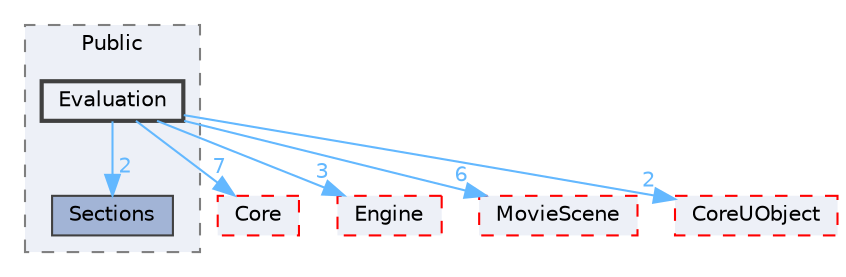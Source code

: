 digraph "Evaluation"
{
 // INTERACTIVE_SVG=YES
 // LATEX_PDF_SIZE
  bgcolor="transparent";
  edge [fontname=Helvetica,fontsize=10,labelfontname=Helvetica,labelfontsize=10];
  node [fontname=Helvetica,fontsize=10,shape=box,height=0.2,width=0.4];
  compound=true
  subgraph clusterdir_9606a937bb9f1f9ce910f742b5960791 {
    graph [ bgcolor="#edf0f7", pencolor="grey50", label="Public", fontname=Helvetica,fontsize=10 style="filled,dashed", URL="dir_9606a937bb9f1f9ce910f742b5960791.html",tooltip=""]
  dir_48dac367fa5b6937d6520dafdd3f5f85 [label="Sections", fillcolor="#a2b4d6", color="grey25", style="filled", URL="dir_48dac367fa5b6937d6520dafdd3f5f85.html",tooltip=""];
  dir_1c29f483a753824836cc6c008ea8a76c [label="Evaluation", fillcolor="#edf0f7", color="grey25", style="filled,bold", URL="dir_1c29f483a753824836cc6c008ea8a76c.html",tooltip=""];
  }
  dir_0e6cddcc9caa1238c7f3774224afaa45 [label="Core", fillcolor="#edf0f7", color="red", style="filled,dashed", URL="dir_0e6cddcc9caa1238c7f3774224afaa45.html",tooltip=""];
  dir_fdf6aa5c3cf3805bb958134448d60562 [label="Engine", fillcolor="#edf0f7", color="red", style="filled,dashed", URL="dir_fdf6aa5c3cf3805bb958134448d60562.html",tooltip=""];
  dir_ed1388184b1cf3e774c585122fc72079 [label="MovieScene", fillcolor="#edf0f7", color="red", style="filled,dashed", URL="dir_ed1388184b1cf3e774c585122fc72079.html",tooltip=""];
  dir_4c499e5e32e2b4479ad7e552df73eeae [label="CoreUObject", fillcolor="#edf0f7", color="red", style="filled,dashed", URL="dir_4c499e5e32e2b4479ad7e552df73eeae.html",tooltip=""];
  dir_1c29f483a753824836cc6c008ea8a76c->dir_0e6cddcc9caa1238c7f3774224afaa45 [headlabel="7", labeldistance=1.5 headhref="dir_000374_000266.html" href="dir_000374_000266.html" color="steelblue1" fontcolor="steelblue1"];
  dir_1c29f483a753824836cc6c008ea8a76c->dir_48dac367fa5b6937d6520dafdd3f5f85 [headlabel="2", labeldistance=1.5 headhref="dir_000374_001001.html" href="dir_000374_001001.html" color="steelblue1" fontcolor="steelblue1"];
  dir_1c29f483a753824836cc6c008ea8a76c->dir_4c499e5e32e2b4479ad7e552df73eeae [headlabel="2", labeldistance=1.5 headhref="dir_000374_000268.html" href="dir_000374_000268.html" color="steelblue1" fontcolor="steelblue1"];
  dir_1c29f483a753824836cc6c008ea8a76c->dir_ed1388184b1cf3e774c585122fc72079 [headlabel="6", labeldistance=1.5 headhref="dir_000374_000671.html" href="dir_000374_000671.html" color="steelblue1" fontcolor="steelblue1"];
  dir_1c29f483a753824836cc6c008ea8a76c->dir_fdf6aa5c3cf3805bb958134448d60562 [headlabel="3", labeldistance=1.5 headhref="dir_000374_000366.html" href="dir_000374_000366.html" color="steelblue1" fontcolor="steelblue1"];
}
